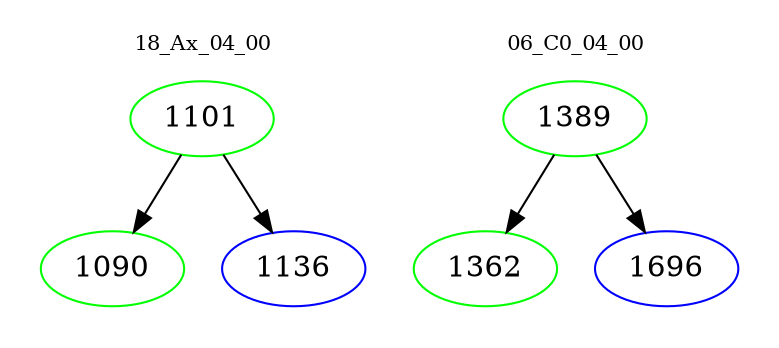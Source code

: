 digraph{
subgraph cluster_0 {
color = white
label = "18_Ax_04_00";
fontsize=10;
T0_1101 [label="1101", color="green"]
T0_1101 -> T0_1090 [color="black"]
T0_1090 [label="1090", color="green"]
T0_1101 -> T0_1136 [color="black"]
T0_1136 [label="1136", color="blue"]
}
subgraph cluster_1 {
color = white
label = "06_C0_04_00";
fontsize=10;
T1_1389 [label="1389", color="green"]
T1_1389 -> T1_1362 [color="black"]
T1_1362 [label="1362", color="green"]
T1_1389 -> T1_1696 [color="black"]
T1_1696 [label="1696", color="blue"]
}
}
